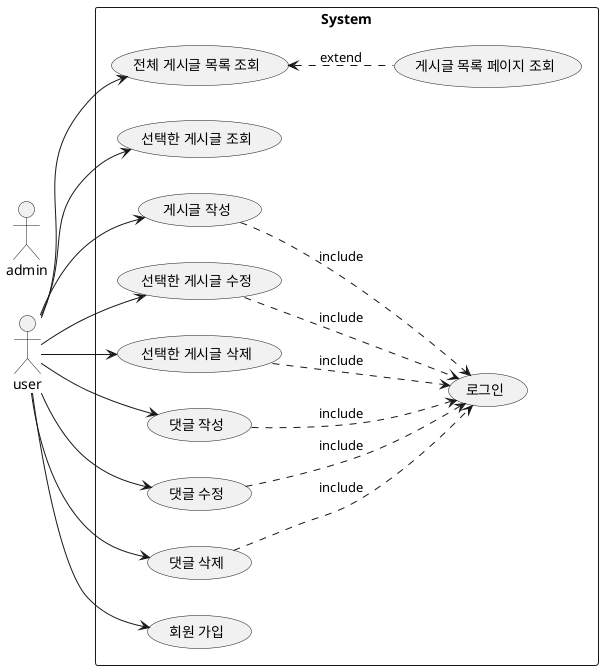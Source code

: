 @startuml
actor user
actor admin

left to right direction
rectangle System {
    usecase "전체 게시글 목록 조회" as getPosts
    usecase "선택한 게시글 조회" as getPost
    usecase "게시글 목록 페이지 조회"  as filterPosts

    usecase "게시글 작성"       as createPost
    usecase "선택한 게시글 수정" as updatePost
    usecase "선택한 게시글 삭제" as deletePost

    usecase "댓글 작성" as createComment
    usecase "댓글 수정" as updateComment
    usecase "댓글 삭제" as deleteComment

    usecase "로그인" as login
    usecase "회원 가입" as signup


    createPost ..> login : include
    updatePost ..> login : include
    deletePost ..> login : include

    createComment ..> login : include
    updateComment ..> login : include
    deleteComment ..> login : include

    getPosts <.. filterPosts : extend

    user --> getPosts
    user --> getPost
    user --> createPost
    user --> updatePost
    user --> deletePost
    user --> createComment
    user --> updateComment
    user --> deleteComment
    user --> signup

'    getPosts <-- admin
'    getPost <-- admin
'    createPost <-- admin
'    updatePost <-- admin
'    deletePost <-- admin
'    createComment <-- admin
'    updateComment <-- admin
'    deleteComment <-- admin
'    login <-- admin
'    signup <-- admin
}
@enduml
